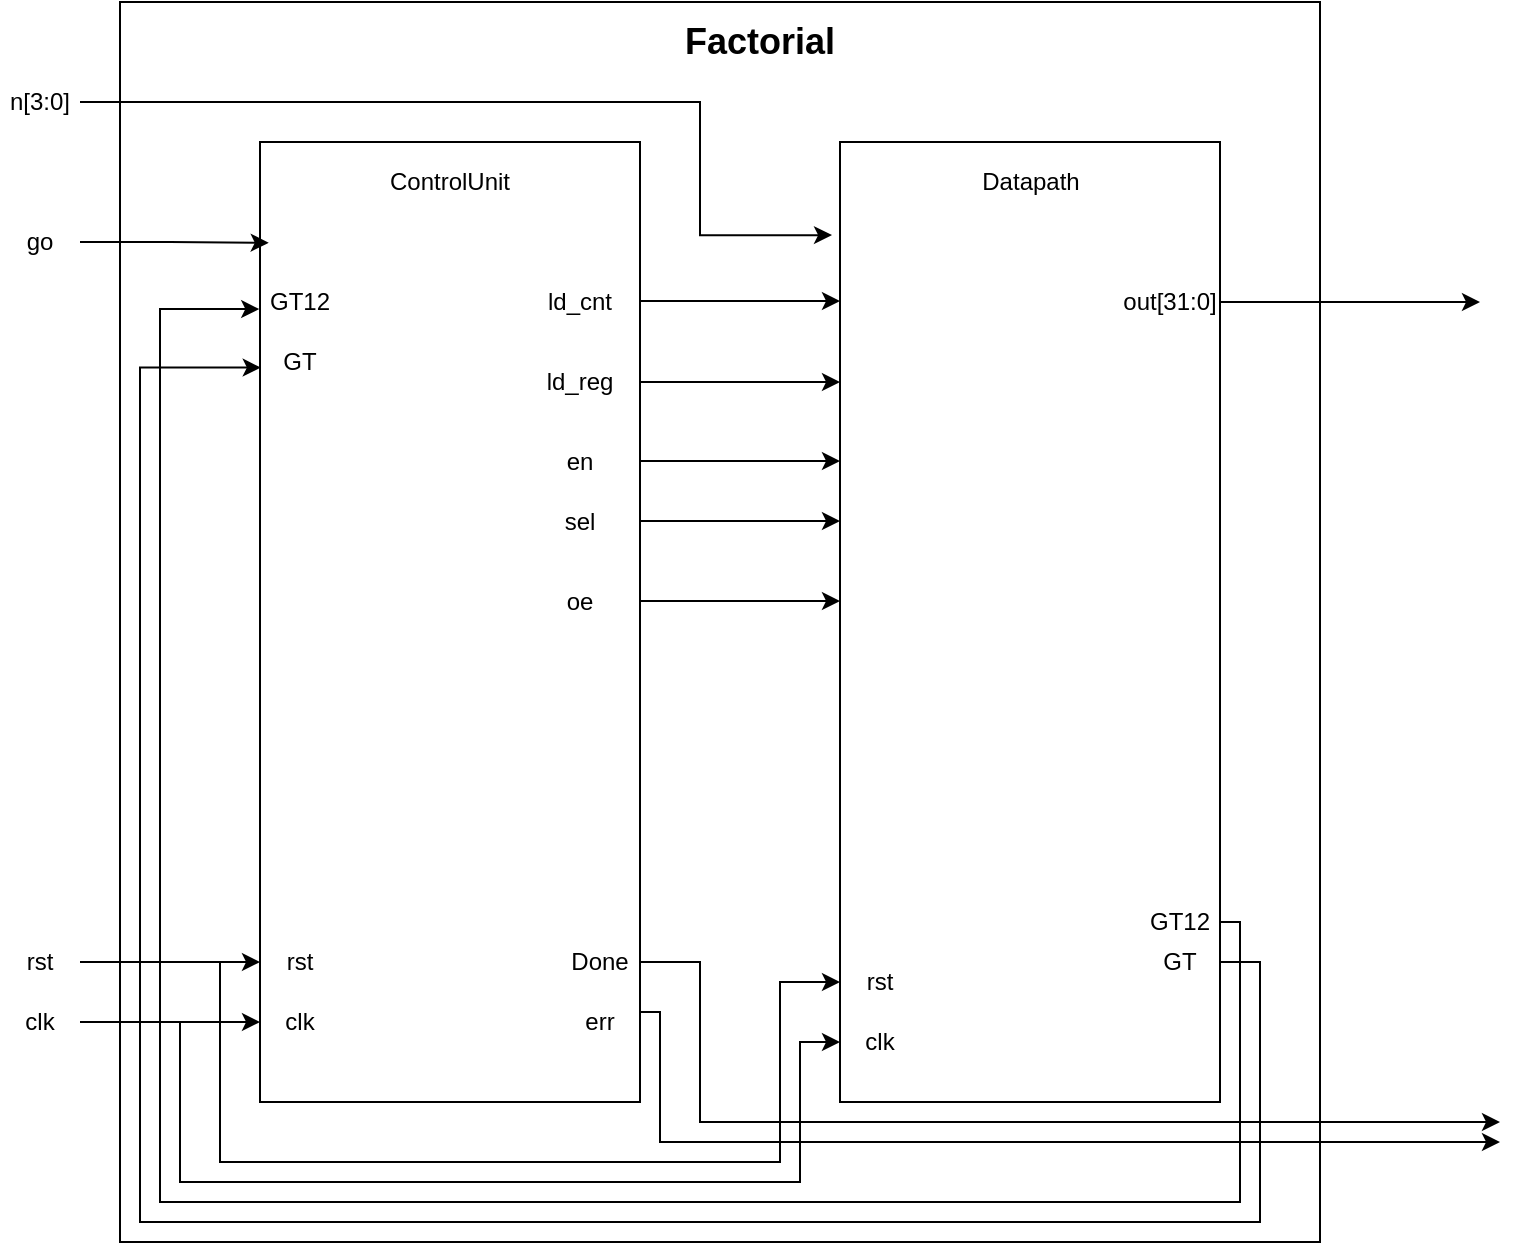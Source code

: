 <mxfile version="14.4.3" type="github">
  <diagram id="lv8wtGqn_F2y7Mq12rpJ" name="Page-1">
    <mxGraphModel dx="1038" dy="580" grid="1" gridSize="10" guides="1" tooltips="1" connect="1" arrows="1" fold="1" page="1" pageScale="1" pageWidth="850" pageHeight="1100" math="0" shadow="0">
      <root>
        <mxCell id="0" />
        <mxCell id="1" parent="0" />
        <mxCell id="XKpG1QSNv2qLCJZhFj2I-1" value="" style="rounded=0;whiteSpace=wrap;html=1;" vertex="1" parent="1">
          <mxGeometry x="110" y="80" width="600" height="620" as="geometry" />
        </mxCell>
        <mxCell id="XKpG1QSNv2qLCJZhFj2I-3" value="" style="rounded=0;whiteSpace=wrap;html=1;" vertex="1" parent="1">
          <mxGeometry x="180" y="150" width="190" height="480" as="geometry" />
        </mxCell>
        <mxCell id="XKpG1QSNv2qLCJZhFj2I-9" style="edgeStyle=orthogonalEdgeStyle;rounded=0;orthogonalLoop=1;jettySize=auto;html=1;exitX=1;exitY=0.25;exitDx=0;exitDy=0;entryX=0;entryY=0.25;entryDx=0;entryDy=0;" edge="1" parent="1" source="XKpG1QSNv2qLCJZhFj2I-3" target="XKpG1QSNv2qLCJZhFj2I-4">
          <mxGeometry relative="1" as="geometry" />
        </mxCell>
        <mxCell id="XKpG1QSNv2qLCJZhFj2I-4" value="" style="rounded=0;whiteSpace=wrap;html=1;" vertex="1" parent="1">
          <mxGeometry x="470" y="150" width="190" height="480" as="geometry" />
        </mxCell>
        <mxCell id="XKpG1QSNv2qLCJZhFj2I-5" value="ControlUnit" style="text;html=1;strokeColor=none;fillColor=none;align=center;verticalAlign=middle;whiteSpace=wrap;rounded=0;" vertex="1" parent="1">
          <mxGeometry x="240" y="160" width="70" height="20" as="geometry" />
        </mxCell>
        <mxCell id="XKpG1QSNv2qLCJZhFj2I-6" value="Datapath" style="text;html=1;strokeColor=none;fillColor=none;align=center;verticalAlign=middle;whiteSpace=wrap;rounded=0;" vertex="1" parent="1">
          <mxGeometry x="532.5" y="160" width="65" height="20" as="geometry" />
        </mxCell>
        <mxCell id="XKpG1QSNv2qLCJZhFj2I-7" value="ld_cnt" style="text;html=1;strokeColor=none;fillColor=none;align=center;verticalAlign=middle;whiteSpace=wrap;rounded=0;" vertex="1" parent="1">
          <mxGeometry x="320" y="220" width="40" height="20" as="geometry" />
        </mxCell>
        <mxCell id="XKpG1QSNv2qLCJZhFj2I-8" value="ld_reg" style="text;html=1;strokeColor=none;fillColor=none;align=center;verticalAlign=middle;whiteSpace=wrap;rounded=0;" vertex="1" parent="1">
          <mxGeometry x="320" y="260" width="40" height="20" as="geometry" />
        </mxCell>
        <mxCell id="XKpG1QSNv2qLCJZhFj2I-10" style="edgeStyle=orthogonalEdgeStyle;rounded=0;orthogonalLoop=1;jettySize=auto;html=1;exitX=1;exitY=0.25;exitDx=0;exitDy=0;entryX=0;entryY=0.25;entryDx=0;entryDy=0;" edge="1" parent="1">
          <mxGeometry relative="1" as="geometry">
            <mxPoint x="370" y="229.5" as="sourcePoint" />
            <mxPoint x="470" y="229.5" as="targetPoint" />
          </mxGeometry>
        </mxCell>
        <mxCell id="XKpG1QSNv2qLCJZhFj2I-11" value="en" style="text;html=1;strokeColor=none;fillColor=none;align=center;verticalAlign=middle;whiteSpace=wrap;rounded=0;" vertex="1" parent="1">
          <mxGeometry x="320" y="300" width="40" height="20" as="geometry" />
        </mxCell>
        <mxCell id="XKpG1QSNv2qLCJZhFj2I-12" value="sel" style="text;html=1;strokeColor=none;fillColor=none;align=center;verticalAlign=middle;whiteSpace=wrap;rounded=0;" vertex="1" parent="1">
          <mxGeometry x="320" y="330" width="40" height="20" as="geometry" />
        </mxCell>
        <mxCell id="XKpG1QSNv2qLCJZhFj2I-13" value="oe" style="text;html=1;strokeColor=none;fillColor=none;align=center;verticalAlign=middle;whiteSpace=wrap;rounded=0;" vertex="1" parent="1">
          <mxGeometry x="320" y="370" width="40" height="20" as="geometry" />
        </mxCell>
        <mxCell id="XKpG1QSNv2qLCJZhFj2I-14" style="edgeStyle=orthogonalEdgeStyle;rounded=0;orthogonalLoop=1;jettySize=auto;html=1;exitX=1;exitY=0.25;exitDx=0;exitDy=0;entryX=0;entryY=0.25;entryDx=0;entryDy=0;" edge="1" parent="1">
          <mxGeometry relative="1" as="geometry">
            <mxPoint x="370" y="309.5" as="sourcePoint" />
            <mxPoint x="470" y="309.5" as="targetPoint" />
            <Array as="points">
              <mxPoint x="440" y="309.5" />
              <mxPoint x="440" y="309.5" />
            </Array>
          </mxGeometry>
        </mxCell>
        <mxCell id="XKpG1QSNv2qLCJZhFj2I-15" style="edgeStyle=orthogonalEdgeStyle;rounded=0;orthogonalLoop=1;jettySize=auto;html=1;exitX=1;exitY=0.25;exitDx=0;exitDy=0;entryX=0;entryY=0.25;entryDx=0;entryDy=0;" edge="1" parent="1">
          <mxGeometry relative="1" as="geometry">
            <mxPoint x="370" y="339.5" as="sourcePoint" />
            <mxPoint x="470" y="339.5" as="targetPoint" />
            <Array as="points">
              <mxPoint x="440" y="339.5" />
              <mxPoint x="440" y="339.5" />
            </Array>
          </mxGeometry>
        </mxCell>
        <mxCell id="XKpG1QSNv2qLCJZhFj2I-16" style="edgeStyle=orthogonalEdgeStyle;rounded=0;orthogonalLoop=1;jettySize=auto;html=1;exitX=1;exitY=0.25;exitDx=0;exitDy=0;entryX=0;entryY=0.25;entryDx=0;entryDy=0;" edge="1" parent="1">
          <mxGeometry relative="1" as="geometry">
            <mxPoint x="370" y="379.5" as="sourcePoint" />
            <mxPoint x="470" y="379.5" as="targetPoint" />
            <Array as="points">
              <mxPoint x="440" y="379.5" />
              <mxPoint x="440" y="379.5" />
            </Array>
          </mxGeometry>
        </mxCell>
        <mxCell id="XKpG1QSNv2qLCJZhFj2I-18" style="edgeStyle=orthogonalEdgeStyle;rounded=0;orthogonalLoop=1;jettySize=auto;html=1;exitX=1;exitY=0.5;exitDx=0;exitDy=0;entryX=-0.021;entryY=0.097;entryDx=0;entryDy=0;entryPerimeter=0;" edge="1" parent="1" source="XKpG1QSNv2qLCJZhFj2I-17" target="XKpG1QSNv2qLCJZhFj2I-4">
          <mxGeometry relative="1" as="geometry">
            <Array as="points">
              <mxPoint x="90" y="130" />
              <mxPoint x="400" y="130" />
              <mxPoint x="400" y="197" />
            </Array>
          </mxGeometry>
        </mxCell>
        <mxCell id="XKpG1QSNv2qLCJZhFj2I-17" value="n[3:0]" style="text;html=1;strokeColor=none;fillColor=none;align=center;verticalAlign=middle;whiteSpace=wrap;rounded=0;" vertex="1" parent="1">
          <mxGeometry x="50" y="120" width="40" height="20" as="geometry" />
        </mxCell>
        <mxCell id="XKpG1QSNv2qLCJZhFj2I-20" style="edgeStyle=orthogonalEdgeStyle;rounded=0;orthogonalLoop=1;jettySize=auto;html=1;exitX=1;exitY=0.5;exitDx=0;exitDy=0;entryX=0.023;entryY=0.105;entryDx=0;entryDy=0;entryPerimeter=0;" edge="1" parent="1" source="XKpG1QSNv2qLCJZhFj2I-19" target="XKpG1QSNv2qLCJZhFj2I-3">
          <mxGeometry relative="1" as="geometry" />
        </mxCell>
        <mxCell id="XKpG1QSNv2qLCJZhFj2I-19" value="go" style="text;html=1;strokeColor=none;fillColor=none;align=center;verticalAlign=middle;whiteSpace=wrap;rounded=0;" vertex="1" parent="1">
          <mxGeometry x="50" y="190" width="40" height="20" as="geometry" />
        </mxCell>
        <mxCell id="XKpG1QSNv2qLCJZhFj2I-26" style="edgeStyle=orthogonalEdgeStyle;rounded=0;orthogonalLoop=1;jettySize=auto;html=1;exitX=1;exitY=0.5;exitDx=0;exitDy=0;" edge="1" parent="1" source="XKpG1QSNv2qLCJZhFj2I-21">
          <mxGeometry relative="1" as="geometry">
            <mxPoint x="790" y="230" as="targetPoint" />
          </mxGeometry>
        </mxCell>
        <mxCell id="XKpG1QSNv2qLCJZhFj2I-21" value="out[31:0]" style="text;html=1;strokeColor=none;fillColor=none;align=center;verticalAlign=middle;whiteSpace=wrap;rounded=0;" vertex="1" parent="1">
          <mxGeometry x="610" y="220" width="50" height="20" as="geometry" />
        </mxCell>
        <mxCell id="XKpG1QSNv2qLCJZhFj2I-23" style="edgeStyle=orthogonalEdgeStyle;rounded=0;orthogonalLoop=1;jettySize=auto;html=1;exitX=1;exitY=0.5;exitDx=0;exitDy=0;entryX=-0.002;entryY=0.174;entryDx=0;entryDy=0;entryPerimeter=0;" edge="1" parent="1" source="XKpG1QSNv2qLCJZhFj2I-22" target="XKpG1QSNv2qLCJZhFj2I-3">
          <mxGeometry relative="1" as="geometry">
            <Array as="points">
              <mxPoint x="670" y="540" />
              <mxPoint x="670" y="680" />
              <mxPoint x="130" y="680" />
              <mxPoint x="130" y="234" />
            </Array>
          </mxGeometry>
        </mxCell>
        <mxCell id="XKpG1QSNv2qLCJZhFj2I-22" value="GT12" style="text;html=1;strokeColor=none;fillColor=none;align=center;verticalAlign=middle;whiteSpace=wrap;rounded=0;" vertex="1" parent="1">
          <mxGeometry x="620" y="530" width="40" height="20" as="geometry" />
        </mxCell>
        <mxCell id="XKpG1QSNv2qLCJZhFj2I-25" style="edgeStyle=orthogonalEdgeStyle;rounded=0;orthogonalLoop=1;jettySize=auto;html=1;exitX=1;exitY=0.5;exitDx=0;exitDy=0;entryX=0.002;entryY=0.235;entryDx=0;entryDy=0;entryPerimeter=0;" edge="1" parent="1" source="XKpG1QSNv2qLCJZhFj2I-24" target="XKpG1QSNv2qLCJZhFj2I-3">
          <mxGeometry relative="1" as="geometry">
            <Array as="points">
              <mxPoint x="680" y="560" />
              <mxPoint x="680" y="690" />
              <mxPoint x="120" y="690" />
              <mxPoint x="120" y="263" />
            </Array>
          </mxGeometry>
        </mxCell>
        <mxCell id="XKpG1QSNv2qLCJZhFj2I-24" value="GT" style="text;html=1;strokeColor=none;fillColor=none;align=center;verticalAlign=middle;whiteSpace=wrap;rounded=0;" vertex="1" parent="1">
          <mxGeometry x="620" y="550" width="40" height="20" as="geometry" />
        </mxCell>
        <mxCell id="XKpG1QSNv2qLCJZhFj2I-27" value="rst" style="text;html=1;strokeColor=none;fillColor=none;align=center;verticalAlign=middle;whiteSpace=wrap;rounded=0;" vertex="1" parent="1">
          <mxGeometry x="180" y="550" width="40" height="20" as="geometry" />
        </mxCell>
        <mxCell id="XKpG1QSNv2qLCJZhFj2I-33" style="edgeStyle=orthogonalEdgeStyle;rounded=0;orthogonalLoop=1;jettySize=auto;html=1;exitX=0;exitY=0.5;exitDx=0;exitDy=0;entryX=0;entryY=0.5;entryDx=0;entryDy=0;" edge="1" parent="1" target="XKpG1QSNv2qLCJZhFj2I-28">
          <mxGeometry relative="1" as="geometry">
            <mxPoint x="120" y="560" as="sourcePoint" />
            <Array as="points">
              <mxPoint x="160" y="560" />
              <mxPoint x="160" y="660" />
              <mxPoint x="440" y="660" />
              <mxPoint x="440" y="570" />
            </Array>
          </mxGeometry>
        </mxCell>
        <mxCell id="XKpG1QSNv2qLCJZhFj2I-28" value="rst" style="text;html=1;strokeColor=none;fillColor=none;align=center;verticalAlign=middle;whiteSpace=wrap;rounded=0;" vertex="1" parent="1">
          <mxGeometry x="470" y="560" width="40" height="20" as="geometry" />
        </mxCell>
        <mxCell id="XKpG1QSNv2qLCJZhFj2I-32" style="edgeStyle=orthogonalEdgeStyle;rounded=0;orthogonalLoop=1;jettySize=auto;html=1;exitX=1;exitY=0.5;exitDx=0;exitDy=0;entryX=0;entryY=0.5;entryDx=0;entryDy=0;" edge="1" parent="1" source="XKpG1QSNv2qLCJZhFj2I-30" target="XKpG1QSNv2qLCJZhFj2I-27">
          <mxGeometry relative="1" as="geometry" />
        </mxCell>
        <mxCell id="XKpG1QSNv2qLCJZhFj2I-30" value="rst" style="text;html=1;strokeColor=none;fillColor=none;align=center;verticalAlign=middle;whiteSpace=wrap;rounded=0;" vertex="1" parent="1">
          <mxGeometry x="50" y="550" width="40" height="20" as="geometry" />
        </mxCell>
        <mxCell id="XKpG1QSNv2qLCJZhFj2I-34" value="clk" style="text;html=1;strokeColor=none;fillColor=none;align=center;verticalAlign=middle;whiteSpace=wrap;rounded=0;" vertex="1" parent="1">
          <mxGeometry x="180" y="580" width="40" height="20" as="geometry" />
        </mxCell>
        <mxCell id="XKpG1QSNv2qLCJZhFj2I-39" style="edgeStyle=orthogonalEdgeStyle;rounded=0;orthogonalLoop=1;jettySize=auto;html=1;exitX=0;exitY=0.5;exitDx=0;exitDy=0;entryX=0;entryY=0.5;entryDx=0;entryDy=0;" edge="1" parent="1" target="XKpG1QSNv2qLCJZhFj2I-35">
          <mxGeometry relative="1" as="geometry">
            <mxPoint x="140" y="590" as="sourcePoint" />
            <Array as="points">
              <mxPoint x="140" y="670" />
              <mxPoint x="450" y="670" />
              <mxPoint x="450" y="600" />
            </Array>
          </mxGeometry>
        </mxCell>
        <mxCell id="XKpG1QSNv2qLCJZhFj2I-35" value="clk" style="text;html=1;strokeColor=none;fillColor=none;align=center;verticalAlign=middle;whiteSpace=wrap;rounded=0;" vertex="1" parent="1">
          <mxGeometry x="470" y="590" width="40" height="20" as="geometry" />
        </mxCell>
        <mxCell id="XKpG1QSNv2qLCJZhFj2I-38" style="edgeStyle=orthogonalEdgeStyle;rounded=0;orthogonalLoop=1;jettySize=auto;html=1;exitX=1;exitY=0.5;exitDx=0;exitDy=0;entryX=0;entryY=0.5;entryDx=0;entryDy=0;" edge="1" parent="1" source="XKpG1QSNv2qLCJZhFj2I-37" target="XKpG1QSNv2qLCJZhFj2I-34">
          <mxGeometry relative="1" as="geometry" />
        </mxCell>
        <mxCell id="XKpG1QSNv2qLCJZhFj2I-37" value="clk" style="text;html=1;strokeColor=none;fillColor=none;align=center;verticalAlign=middle;whiteSpace=wrap;rounded=0;" vertex="1" parent="1">
          <mxGeometry x="50" y="580" width="40" height="20" as="geometry" />
        </mxCell>
        <mxCell id="XKpG1QSNv2qLCJZhFj2I-43" style="edgeStyle=orthogonalEdgeStyle;rounded=0;orthogonalLoop=1;jettySize=auto;html=1;exitX=1;exitY=0.5;exitDx=0;exitDy=0;" edge="1" parent="1" source="XKpG1QSNv2qLCJZhFj2I-41">
          <mxGeometry relative="1" as="geometry">
            <mxPoint x="800" y="640" as="targetPoint" />
            <Array as="points">
              <mxPoint x="400" y="560" />
              <mxPoint x="400" y="640" />
            </Array>
          </mxGeometry>
        </mxCell>
        <mxCell id="XKpG1QSNv2qLCJZhFj2I-41" value="Done" style="text;html=1;strokeColor=none;fillColor=none;align=center;verticalAlign=middle;whiteSpace=wrap;rounded=0;" vertex="1" parent="1">
          <mxGeometry x="330" y="550" width="40" height="20" as="geometry" />
        </mxCell>
        <mxCell id="XKpG1QSNv2qLCJZhFj2I-44" style="edgeStyle=orthogonalEdgeStyle;rounded=0;orthogonalLoop=1;jettySize=auto;html=1;exitX=1;exitY=0.25;exitDx=0;exitDy=0;" edge="1" parent="1" source="XKpG1QSNv2qLCJZhFj2I-42">
          <mxGeometry relative="1" as="geometry">
            <mxPoint x="800" y="650" as="targetPoint" />
            <Array as="points">
              <mxPoint x="380" y="585" />
              <mxPoint x="380" y="650" />
            </Array>
          </mxGeometry>
        </mxCell>
        <mxCell id="XKpG1QSNv2qLCJZhFj2I-42" value="err" style="text;html=1;strokeColor=none;fillColor=none;align=center;verticalAlign=middle;whiteSpace=wrap;rounded=0;" vertex="1" parent="1">
          <mxGeometry x="330" y="580" width="40" height="20" as="geometry" />
        </mxCell>
        <mxCell id="XKpG1QSNv2qLCJZhFj2I-45" value="GT" style="text;html=1;strokeColor=none;fillColor=none;align=center;verticalAlign=middle;whiteSpace=wrap;rounded=0;" vertex="1" parent="1">
          <mxGeometry x="180" y="250" width="40" height="20" as="geometry" />
        </mxCell>
        <mxCell id="XKpG1QSNv2qLCJZhFj2I-46" value="GT12" style="text;html=1;strokeColor=none;fillColor=none;align=center;verticalAlign=middle;whiteSpace=wrap;rounded=0;" vertex="1" parent="1">
          <mxGeometry x="180" y="220" width="40" height="20" as="geometry" />
        </mxCell>
        <mxCell id="XKpG1QSNv2qLCJZhFj2I-48" value="&lt;b&gt;&lt;font style=&quot;font-size: 18px&quot;&gt;Factorial&lt;/font&gt;&lt;/b&gt;" style="text;html=1;strokeColor=none;fillColor=none;align=center;verticalAlign=middle;whiteSpace=wrap;rounded=0;" vertex="1" parent="1">
          <mxGeometry x="410" y="90" width="40" height="20" as="geometry" />
        </mxCell>
      </root>
    </mxGraphModel>
  </diagram>
</mxfile>
